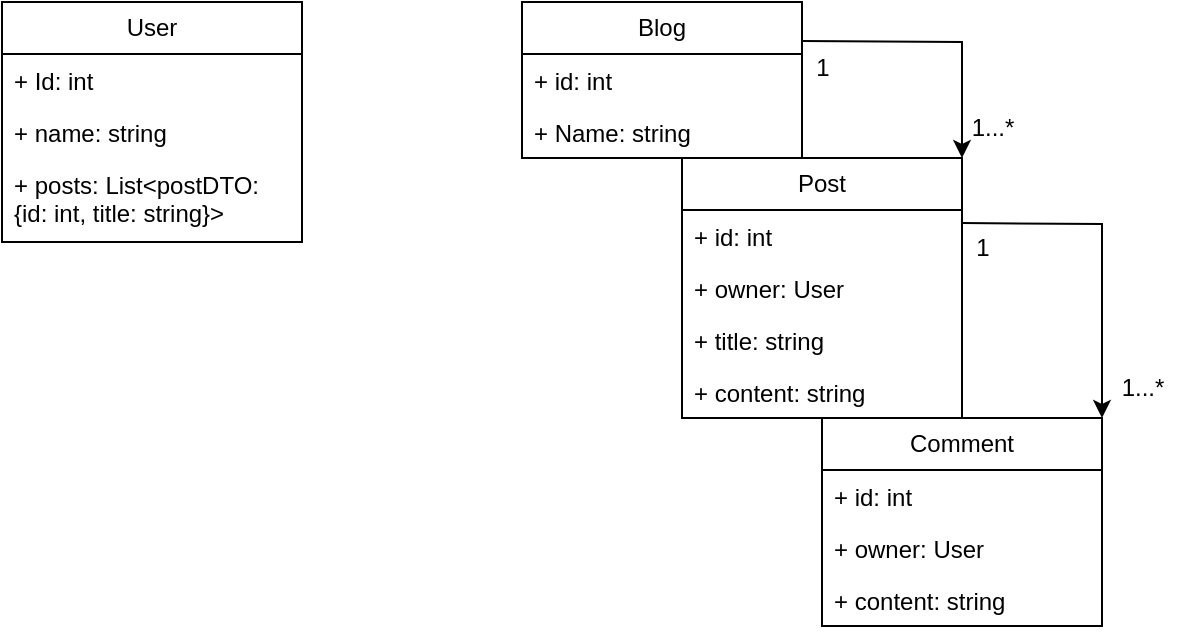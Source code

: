 <mxfile version="24.0.6" type="device">
  <diagram name="Page-1" id="9vu_AvKM5JLZ8PZthqEB">
    <mxGraphModel dx="1426" dy="751" grid="1" gridSize="10" guides="1" tooltips="1" connect="1" arrows="1" fold="1" page="1" pageScale="1" pageWidth="850" pageHeight="1100" math="0" shadow="0">
      <root>
        <mxCell id="0" />
        <mxCell id="1" parent="0" />
        <mxCell id="c2FioKRjYBvCpNdW7Pzy-2" value="User" style="swimlane;fontStyle=0;childLayout=stackLayout;horizontal=1;startSize=26;fillColor=none;horizontalStack=0;resizeParent=1;resizeParentMax=0;resizeLast=0;collapsible=1;marginBottom=0;whiteSpace=wrap;html=1;" vertex="1" parent="1">
          <mxGeometry x="180" y="242" width="150" height="120" as="geometry">
            <mxRectangle x="180" y="242" width="70" height="30" as="alternateBounds" />
          </mxGeometry>
        </mxCell>
        <mxCell id="c2FioKRjYBvCpNdW7Pzy-3" value="+ Id: int" style="text;strokeColor=none;fillColor=none;align=left;verticalAlign=top;spacingLeft=4;spacingRight=4;overflow=hidden;rotatable=0;points=[[0,0.5],[1,0.5]];portConstraint=eastwest;whiteSpace=wrap;html=1;" vertex="1" parent="c2FioKRjYBvCpNdW7Pzy-2">
          <mxGeometry y="26" width="150" height="26" as="geometry" />
        </mxCell>
        <mxCell id="c2FioKRjYBvCpNdW7Pzy-4" value="+ name: string" style="text;strokeColor=none;fillColor=none;align=left;verticalAlign=top;spacingLeft=4;spacingRight=4;overflow=hidden;rotatable=0;points=[[0,0.5],[1,0.5]];portConstraint=eastwest;whiteSpace=wrap;html=1;" vertex="1" parent="c2FioKRjYBvCpNdW7Pzy-2">
          <mxGeometry y="52" width="150" height="26" as="geometry" />
        </mxCell>
        <mxCell id="c2FioKRjYBvCpNdW7Pzy-33" value="+ posts: List&amp;lt;postDTO: {id: int, title: string}&amp;gt;" style="text;strokeColor=none;fillColor=none;align=left;verticalAlign=top;spacingLeft=4;spacingRight=4;overflow=hidden;rotatable=0;points=[[0,0.5],[1,0.5]];portConstraint=eastwest;whiteSpace=wrap;html=1;" vertex="1" parent="c2FioKRjYBvCpNdW7Pzy-2">
          <mxGeometry y="78" width="150" height="42" as="geometry" />
        </mxCell>
        <mxCell id="c2FioKRjYBvCpNdW7Pzy-6" value="Comment" style="swimlane;fontStyle=0;childLayout=stackLayout;horizontal=1;startSize=26;fillColor=none;horizontalStack=0;resizeParent=1;resizeParentMax=0;resizeLast=0;collapsible=1;marginBottom=0;whiteSpace=wrap;html=1;" vertex="1" parent="1">
          <mxGeometry x="590" y="450" width="140" height="104" as="geometry">
            <mxRectangle x="590" y="450" width="90" height="30" as="alternateBounds" />
          </mxGeometry>
        </mxCell>
        <mxCell id="c2FioKRjYBvCpNdW7Pzy-7" value="+ id: int" style="text;strokeColor=none;fillColor=none;align=left;verticalAlign=top;spacingLeft=4;spacingRight=4;overflow=hidden;rotatable=0;points=[[0,0.5],[1,0.5]];portConstraint=eastwest;whiteSpace=wrap;html=1;" vertex="1" parent="c2FioKRjYBvCpNdW7Pzy-6">
          <mxGeometry y="26" width="140" height="26" as="geometry" />
        </mxCell>
        <mxCell id="c2FioKRjYBvCpNdW7Pzy-23" value="+ owner: User" style="text;strokeColor=none;fillColor=none;align=left;verticalAlign=top;spacingLeft=4;spacingRight=4;overflow=hidden;rotatable=0;points=[[0,0.5],[1,0.5]];portConstraint=eastwest;whiteSpace=wrap;html=1;" vertex="1" parent="c2FioKRjYBvCpNdW7Pzy-6">
          <mxGeometry y="52" width="140" height="26" as="geometry" />
        </mxCell>
        <mxCell id="c2FioKRjYBvCpNdW7Pzy-22" value="+ content: string" style="text;strokeColor=none;fillColor=none;align=left;verticalAlign=top;spacingLeft=4;spacingRight=4;overflow=hidden;rotatable=0;points=[[0,0.5],[1,0.5]];portConstraint=eastwest;whiteSpace=wrap;html=1;" vertex="1" parent="c2FioKRjYBvCpNdW7Pzy-6">
          <mxGeometry y="78" width="140" height="26" as="geometry" />
        </mxCell>
        <mxCell id="c2FioKRjYBvCpNdW7Pzy-10" value="Blog" style="swimlane;fontStyle=0;childLayout=stackLayout;horizontal=1;startSize=26;fillColor=none;horizontalStack=0;resizeParent=1;resizeParentMax=0;resizeLast=0;collapsible=1;marginBottom=0;whiteSpace=wrap;html=1;" vertex="1" parent="1">
          <mxGeometry x="440" y="242" width="140" height="78" as="geometry">
            <mxRectangle x="440" y="242" width="60" height="30" as="alternateBounds" />
          </mxGeometry>
        </mxCell>
        <mxCell id="c2FioKRjYBvCpNdW7Pzy-19" value="+ id: int" style="text;strokeColor=none;fillColor=none;align=left;verticalAlign=top;spacingLeft=4;spacingRight=4;overflow=hidden;rotatable=0;points=[[0,0.5],[1,0.5]];portConstraint=eastwest;whiteSpace=wrap;html=1;" vertex="1" parent="c2FioKRjYBvCpNdW7Pzy-10">
          <mxGeometry y="26" width="140" height="26" as="geometry" />
        </mxCell>
        <mxCell id="c2FioKRjYBvCpNdW7Pzy-20" value="+ Name: string" style="text;strokeColor=none;fillColor=none;align=left;verticalAlign=top;spacingLeft=4;spacingRight=4;overflow=hidden;rotatable=0;points=[[0,0.5],[1,0.5]];portConstraint=eastwest;whiteSpace=wrap;html=1;" vertex="1" parent="c2FioKRjYBvCpNdW7Pzy-10">
          <mxGeometry y="52" width="140" height="26" as="geometry" />
        </mxCell>
        <mxCell id="c2FioKRjYBvCpNdW7Pzy-14" value="Post" style="swimlane;fontStyle=0;childLayout=stackLayout;horizontal=1;startSize=26;fillColor=none;horizontalStack=0;resizeParent=1;resizeParentMax=0;resizeLast=0;collapsible=1;marginBottom=0;whiteSpace=wrap;html=1;" vertex="1" parent="1">
          <mxGeometry x="520" y="320" width="140" height="130" as="geometry">
            <mxRectangle x="520" y="320" width="60" height="30" as="alternateBounds" />
          </mxGeometry>
        </mxCell>
        <mxCell id="c2FioKRjYBvCpNdW7Pzy-17" value="+ id: int" style="text;strokeColor=none;fillColor=none;align=left;verticalAlign=top;spacingLeft=4;spacingRight=4;overflow=hidden;rotatable=0;points=[[0,0.5],[1,0.5]];portConstraint=eastwest;whiteSpace=wrap;html=1;" vertex="1" parent="c2FioKRjYBvCpNdW7Pzy-14">
          <mxGeometry y="26" width="140" height="26" as="geometry" />
        </mxCell>
        <mxCell id="c2FioKRjYBvCpNdW7Pzy-21" value="+ owner: User" style="text;strokeColor=none;fillColor=none;align=left;verticalAlign=top;spacingLeft=4;spacingRight=4;overflow=hidden;rotatable=0;points=[[0,0.5],[1,0.5]];portConstraint=eastwest;whiteSpace=wrap;html=1;" vertex="1" parent="c2FioKRjYBvCpNdW7Pzy-14">
          <mxGeometry y="52" width="140" height="26" as="geometry" />
        </mxCell>
        <mxCell id="c2FioKRjYBvCpNdW7Pzy-31" value="+ title: string" style="text;strokeColor=none;fillColor=none;align=left;verticalAlign=top;spacingLeft=4;spacingRight=4;overflow=hidden;rotatable=0;points=[[0,0.5],[1,0.5]];portConstraint=eastwest;whiteSpace=wrap;html=1;" vertex="1" parent="c2FioKRjYBvCpNdW7Pzy-14">
          <mxGeometry y="78" width="140" height="26" as="geometry" />
        </mxCell>
        <mxCell id="c2FioKRjYBvCpNdW7Pzy-32" value="+ content: string" style="text;strokeColor=none;fillColor=none;align=left;verticalAlign=top;spacingLeft=4;spacingRight=4;overflow=hidden;rotatable=0;points=[[0,0.5],[1,0.5]];portConstraint=eastwest;whiteSpace=wrap;html=1;" vertex="1" parent="c2FioKRjYBvCpNdW7Pzy-14">
          <mxGeometry y="104" width="140" height="26" as="geometry" />
        </mxCell>
        <mxCell id="c2FioKRjYBvCpNdW7Pzy-24" value="" style="endArrow=classic;html=1;rounded=0;exitX=1;exitY=0.25;exitDx=0;exitDy=0;entryX=1;entryY=0;entryDx=0;entryDy=0;" edge="1" parent="1" source="c2FioKRjYBvCpNdW7Pzy-10" target="c2FioKRjYBvCpNdW7Pzy-14">
          <mxGeometry width="50" height="50" relative="1" as="geometry">
            <mxPoint x="660" y="230" as="sourcePoint" />
            <mxPoint x="660" y="280" as="targetPoint" />
            <Array as="points">
              <mxPoint x="660" y="262" />
            </Array>
          </mxGeometry>
        </mxCell>
        <mxCell id="c2FioKRjYBvCpNdW7Pzy-25" value="" style="endArrow=classic;html=1;rounded=0;exitX=1;exitY=0.25;exitDx=0;exitDy=0;entryX=1;entryY=0;entryDx=0;entryDy=0;" edge="1" parent="1" source="c2FioKRjYBvCpNdW7Pzy-14" target="c2FioKRjYBvCpNdW7Pzy-6">
          <mxGeometry width="50" height="50" relative="1" as="geometry">
            <mxPoint x="670" y="340" as="sourcePoint" />
            <mxPoint x="750" y="379" as="targetPoint" />
            <Array as="points">
              <mxPoint x="730" y="353" />
            </Array>
          </mxGeometry>
        </mxCell>
        <mxCell id="c2FioKRjYBvCpNdW7Pzy-26" value="1" style="text;html=1;align=center;verticalAlign=middle;resizable=0;points=[];autosize=1;strokeColor=none;fillColor=none;" vertex="1" parent="1">
          <mxGeometry x="575" y="260" width="30" height="30" as="geometry" />
        </mxCell>
        <mxCell id="c2FioKRjYBvCpNdW7Pzy-27" value="1...*" style="text;html=1;align=center;verticalAlign=middle;resizable=0;points=[];autosize=1;strokeColor=none;fillColor=none;" vertex="1" parent="1">
          <mxGeometry x="655" y="290" width="40" height="30" as="geometry" />
        </mxCell>
        <mxCell id="c2FioKRjYBvCpNdW7Pzy-28" value="1" style="text;html=1;align=center;verticalAlign=middle;resizable=0;points=[];autosize=1;strokeColor=none;fillColor=none;" vertex="1" parent="1">
          <mxGeometry x="655" y="350" width="30" height="30" as="geometry" />
        </mxCell>
        <mxCell id="c2FioKRjYBvCpNdW7Pzy-29" value="1...*" style="text;html=1;align=center;verticalAlign=middle;resizable=0;points=[];autosize=1;strokeColor=none;fillColor=none;" vertex="1" parent="1">
          <mxGeometry x="730" y="420" width="40" height="30" as="geometry" />
        </mxCell>
      </root>
    </mxGraphModel>
  </diagram>
</mxfile>
